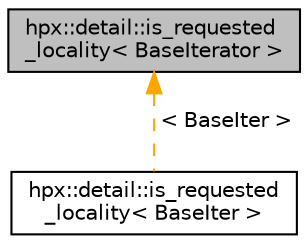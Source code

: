 digraph "hpx::detail::is_requested_locality&lt; BaseIterator &gt;"
{
  edge [fontname="Helvetica",fontsize="10",labelfontname="Helvetica",labelfontsize="10"];
  node [fontname="Helvetica",fontsize="10",shape=record];
  Node0 [label="hpx::detail::is_requested\l_locality\< BaseIterator \>",height=0.2,width=0.4,color="black", fillcolor="grey75", style="filled", fontcolor="black"];
  Node0 -> Node1 [dir="back",color="orange",fontsize="10",style="dashed",label=" \< BaseIter \>" ,fontname="Helvetica"];
  Node1 [label="hpx::detail::is_requested\l_locality\< BaseIter \>",height=0.2,width=0.4,color="black", fillcolor="white", style="filled",URL="$d4/de7/structhpx_1_1detail_1_1is__requested__locality.html"];
}
